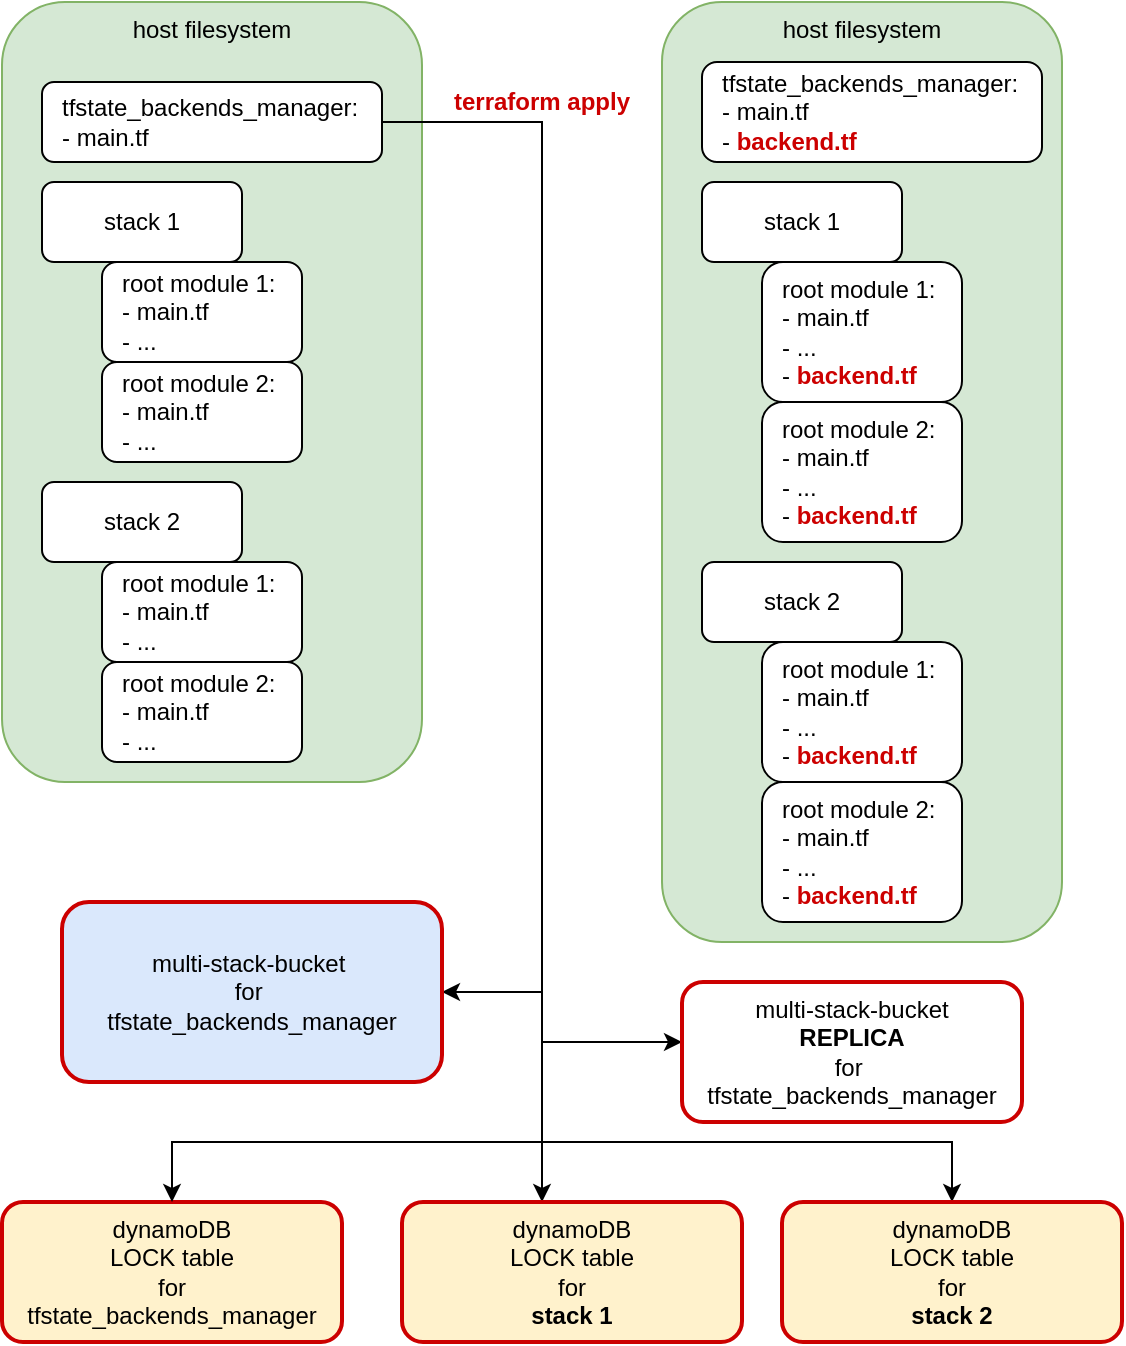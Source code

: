 <mxfile version="14.4.3" type="device" pages="4"><diagram id="aHIAWajXHi3qcr7bFOos" name="Setup"><mxGraphModel dx="1355" dy="760" grid="1" gridSize="10" guides="1" tooltips="1" connect="1" arrows="1" fold="1" page="1" pageScale="1" pageWidth="600" pageHeight="800" math="0" shadow="0"><root><mxCell id="0"/><mxCell id="1" parent="0"/><mxCell id="GjuSDcr7Z61SA0ERO-90-25" value="host filesystem" style="rounded=1;whiteSpace=wrap;html=1;horizontal=1;verticalAlign=top;fillColor=#d5e8d4;strokeColor=#82b366;" vertex="1" parent="1"><mxGeometry x="360" y="100" width="200" height="470" as="geometry"/></mxCell><mxCell id="GjuSDcr7Z61SA0ERO-90-21" value="host filesystem" style="rounded=1;whiteSpace=wrap;html=1;horizontal=1;verticalAlign=top;fillColor=#d5e8d4;strokeColor=#82b366;" vertex="1" parent="1"><mxGeometry x="30" y="100" width="210" height="390" as="geometry"/></mxCell><mxCell id="GjuSDcr7Z61SA0ERO-90-4" value="stack 2" style="rounded=1;whiteSpace=wrap;html=1;" vertex="1" parent="1"><mxGeometry x="50" y="340" width="100" height="40" as="geometry"/></mxCell><mxCell id="GjuSDcr7Z61SA0ERO-90-17" value="stack 1" style="rounded=1;whiteSpace=wrap;html=1;" vertex="1" parent="1"><mxGeometry x="50" y="190" width="100" height="40" as="geometry"/></mxCell><mxCell id="GjuSDcr7Z61SA0ERO-90-18" value="root module 1:&lt;br&gt;- main.tf&lt;br&gt;- ..." style="rounded=1;whiteSpace=wrap;html=1;align=left;spacingLeft=8;" vertex="1" parent="1"><mxGeometry x="80" y="230" width="100" height="50" as="geometry"/></mxCell><mxCell id="GjuSDcr7Z61SA0ERO-90-38" style="edgeStyle=orthogonalEdgeStyle;rounded=0;orthogonalLoop=1;jettySize=auto;html=1;" edge="1" parent="1" source="GjuSDcr7Z61SA0ERO-90-20" target="GjuSDcr7Z61SA0ERO-90-49"><mxGeometry relative="1" as="geometry"><mxPoint x="401" y="629.99" as="targetPoint"/><Array as="points"><mxPoint x="300" y="160"/><mxPoint x="300" y="595"/></Array></mxGeometry></mxCell><mxCell id="CboCy_cVNtRCpNckILdk-1" style="edgeStyle=orthogonalEdgeStyle;rounded=0;orthogonalLoop=1;jettySize=auto;html=1;fontColor=#CC0000;entryX=0.5;entryY=0;entryDx=0;entryDy=0;" edge="1" parent="1" source="GjuSDcr7Z61SA0ERO-90-20" target="xu4aZf_qn6IvyZUvpcLY-2"><mxGeometry relative="1" as="geometry"><mxPoint x="265" y="635" as="targetPoint"/><Array as="points"><mxPoint x="300" y="160"/><mxPoint x="300" y="670"/><mxPoint x="505" y="670"/></Array></mxGeometry></mxCell><mxCell id="CboCy_cVNtRCpNckILdk-2" style="edgeStyle=orthogonalEdgeStyle;rounded=0;orthogonalLoop=1;jettySize=auto;html=1;fontColor=#CC0000;" edge="1" parent="1" source="GjuSDcr7Z61SA0ERO-90-20" target="GjuSDcr7Z61SA0ERO-90-44"><mxGeometry relative="1" as="geometry"><Array as="points"><mxPoint x="300" y="160"/><mxPoint x="300" y="620"/></Array></mxGeometry></mxCell><mxCell id="xu4aZf_qn6IvyZUvpcLY-3" style="edgeStyle=orthogonalEdgeStyle;rounded=0;orthogonalLoop=1;jettySize=auto;html=1;fontColor=#CC0000;" edge="1" parent="1" source="GjuSDcr7Z61SA0ERO-90-20" target="xu4aZf_qn6IvyZUvpcLY-1"><mxGeometry relative="1" as="geometry"><Array as="points"><mxPoint x="300" y="160"/></Array></mxGeometry></mxCell><mxCell id="GjuSDcr7Z61SA0ERO-90-20" value="tfstate_backends_manager:&#10;- main.tf" style="rounded=1;whiteSpace=wrap;align=left;spacingLeft=8;" vertex="1" parent="1"><mxGeometry x="50" y="140" width="170" height="40" as="geometry"/></mxCell><mxCell id="GjuSDcr7Z61SA0ERO-90-22" value="root module 2:&lt;br&gt;- main.tf&lt;br&gt;- ..." style="rounded=1;whiteSpace=wrap;html=1;align=left;spacingLeft=8;" vertex="1" parent="1"><mxGeometry x="80" y="280" width="100" height="50" as="geometry"/></mxCell><mxCell id="GjuSDcr7Z61SA0ERO-90-23" value="root module 1:&lt;br&gt;- main.tf&lt;br&gt;- ..." style="rounded=1;whiteSpace=wrap;html=1;align=left;spacingLeft=8;" vertex="1" parent="1"><mxGeometry x="80" y="380" width="100" height="50" as="geometry"/></mxCell><mxCell id="GjuSDcr7Z61SA0ERO-90-24" value="root module 2:&lt;br&gt;- main.tf&lt;br&gt;- ..." style="rounded=1;whiteSpace=wrap;html=1;align=left;spacingLeft=8;" vertex="1" parent="1"><mxGeometry x="80" y="430" width="100" height="50" as="geometry"/></mxCell><mxCell id="GjuSDcr7Z61SA0ERO-90-26" value="stack 2" style="rounded=1;whiteSpace=wrap;html=1;" vertex="1" parent="1"><mxGeometry x="380" y="380" width="100" height="40" as="geometry"/></mxCell><mxCell id="GjuSDcr7Z61SA0ERO-90-27" value="stack 1" style="rounded=1;whiteSpace=wrap;html=1;" vertex="1" parent="1"><mxGeometry x="380" y="190" width="100" height="40" as="geometry"/></mxCell><mxCell id="GjuSDcr7Z61SA0ERO-90-28" value="root module 1:&lt;br&gt;- main.tf&lt;br&gt;- ...&lt;br&gt;-&amp;nbsp;&lt;b&gt;&lt;font color=&quot;#cc0000&quot;&gt;backend.tf&lt;/font&gt;&lt;/b&gt;" style="rounded=1;whiteSpace=wrap;html=1;align=left;spacingLeft=8;" vertex="1" parent="1"><mxGeometry x="410" y="230" width="100" height="70" as="geometry"/></mxCell><mxCell id="GjuSDcr7Z61SA0ERO-90-29" value="tfstate_backends_manager:&lt;br&gt;- main.tf&lt;br&gt;- &lt;b&gt;&lt;font color=&quot;#cc0000&quot;&gt;backend.tf&lt;/font&gt;&lt;/b&gt;" style="rounded=1;whiteSpace=wrap;align=left;spacingLeft=8;html=1;" vertex="1" parent="1"><mxGeometry x="380" y="130" width="170" height="50" as="geometry"/></mxCell><mxCell id="GjuSDcr7Z61SA0ERO-90-30" value="root module 2:&lt;br&gt;- main.tf&lt;br&gt;- ...&lt;br&gt;-&amp;nbsp;&lt;b&gt;&lt;font color=&quot;#cc0000&quot;&gt;backend.tf&lt;/font&gt;&lt;/b&gt;" style="rounded=1;whiteSpace=wrap;html=1;align=left;spacingLeft=8;" vertex="1" parent="1"><mxGeometry x="410" y="300" width="100" height="70" as="geometry"/></mxCell><mxCell id="GjuSDcr7Z61SA0ERO-90-40" value="terraform apply" style="text;html=1;strokeColor=none;fillColor=none;align=center;verticalAlign=middle;whiteSpace=wrap;rounded=0;fontStyle=1;fontColor=#CC0000;" vertex="1" parent="1"><mxGeometry x="250" y="140" width="100" height="20" as="geometry"/></mxCell><mxCell id="GjuSDcr7Z61SA0ERO-90-43" value="dynamoDB &lt;br&gt;LOCK table &lt;br&gt;for &lt;br&gt;&lt;span style=&quot;text-align: left&quot;&gt;tfstate_backends_manager&lt;/span&gt;" style="rounded=1;whiteSpace=wrap;html=1;horizontal=1;verticalAlign=top;strokeWidth=2;fillColor=#fff2cc;strokeColor=#CC0000;" vertex="1" parent="1"><mxGeometry x="30" y="700" width="170" height="70" as="geometry"/></mxCell><mxCell id="GjuSDcr7Z61SA0ERO-90-44" value="multi-stack-bucket &lt;br&gt;&lt;b&gt;REPLICA&lt;/b&gt; &lt;br&gt;for&amp;nbsp;&lt;br&gt;&lt;span style=&quot;text-align: left&quot;&gt;tfstate_backends_manager&lt;/span&gt;" style="rounded=1;whiteSpace=wrap;html=1;horizontal=1;verticalAlign=middle;strokeColor=#CC0000;strokeWidth=2;" vertex="1" parent="1"><mxGeometry x="370" y="590" width="170" height="70" as="geometry"/></mxCell><mxCell id="GjuSDcr7Z61SA0ERO-90-49" value="multi-stack-bucket&amp;nbsp;&lt;br&gt;for&amp;nbsp;&lt;br&gt;&lt;span style=&quot;text-align: left&quot;&gt;tfstate_backends_manager&lt;/span&gt;" style="rounded=1;whiteSpace=wrap;html=1;horizontal=1;verticalAlign=middle;fillColor=#dae8fc;strokeColor=#CC0000;strokeWidth=2;" vertex="1" parent="1"><mxGeometry x="60" y="550" width="190" height="90" as="geometry"/></mxCell><mxCell id="sDYO9A7qAkNdxzWm3k_d-2" value="root module 1:&lt;br&gt;- main.tf&lt;br&gt;- ...&lt;br&gt;-&amp;nbsp;&lt;b&gt;&lt;font color=&quot;#cc0000&quot;&gt;backend.tf&lt;/font&gt;&lt;/b&gt;" style="rounded=1;whiteSpace=wrap;html=1;align=left;spacingLeft=8;" vertex="1" parent="1"><mxGeometry x="410" y="420" width="100" height="70" as="geometry"/></mxCell><mxCell id="sDYO9A7qAkNdxzWm3k_d-3" value="root module 2:&lt;br&gt;- main.tf&lt;br&gt;- ...&lt;br&gt;-&amp;nbsp;&lt;b&gt;&lt;font color=&quot;#cc0000&quot;&gt;backend.tf&lt;/font&gt;&lt;/b&gt;" style="rounded=1;whiteSpace=wrap;html=1;align=left;spacingLeft=8;" vertex="1" parent="1"><mxGeometry x="410" y="490" width="100" height="70" as="geometry"/></mxCell><mxCell id="CboCy_cVNtRCpNckILdk-3" style="edgeStyle=orthogonalEdgeStyle;rounded=0;orthogonalLoop=1;jettySize=auto;html=1;fontColor=#CC0000;exitX=1;exitY=0.5;exitDx=0;exitDy=0;" edge="1" parent="1" source="GjuSDcr7Z61SA0ERO-90-20" target="GjuSDcr7Z61SA0ERO-90-43"><mxGeometry relative="1" as="geometry"><mxPoint x="230" y="170" as="sourcePoint"/><mxPoint x="280" y="650" as="targetPoint"/><Array as="points"><mxPoint x="300" y="160"/><mxPoint x="300" y="670"/><mxPoint x="115" y="670"/></Array></mxGeometry></mxCell><mxCell id="xu4aZf_qn6IvyZUvpcLY-1" value="dynamoDB &lt;br&gt;LOCK table &lt;br&gt;for &lt;br&gt;&lt;span style=&quot;text-align: left&quot;&gt;&lt;b&gt;stack 1&lt;/b&gt;&lt;/span&gt;" style="rounded=1;whiteSpace=wrap;html=1;horizontal=1;verticalAlign=top;strokeWidth=2;fillColor=#fff2cc;strokeColor=#CC0000;" vertex="1" parent="1"><mxGeometry x="230" y="700" width="170" height="70" as="geometry"/></mxCell><mxCell id="xu4aZf_qn6IvyZUvpcLY-2" value="dynamoDB &lt;br&gt;LOCK table &lt;br&gt;for &lt;br&gt;&lt;span style=&quot;text-align: left&quot;&gt;&lt;b&gt;stack 2&lt;/b&gt;&lt;/span&gt;" style="rounded=1;whiteSpace=wrap;html=1;horizontal=1;verticalAlign=top;strokeWidth=2;fillColor=#fff2cc;strokeColor=#CC0000;" vertex="1" parent="1"><mxGeometry x="420" y="700" width="170" height="70" as="geometry"/></mxCell></root></mxGraphModel></diagram><diagram name="Move Manager to S3" id="JoDOFZ2rC6njvEopaoOa"><mxGraphModel dx="1355" dy="760" grid="1" gridSize="10" guides="1" tooltips="1" connect="1" arrows="1" fold="1" page="1" pageScale="1" pageWidth="600" pageHeight="600" math="0" shadow="0"><root><mxCell id="jG0P84UwSjIiIcQ3O4Tk-0"/><mxCell id="jG0P84UwSjIiIcQ3O4Tk-1" parent="jG0P84UwSjIiIcQ3O4Tk-0"/><mxCell id="gEbwU05BAnd2uG1c8pUZ-0" value="host filesystem" style="rounded=1;whiteSpace=wrap;html=1;horizontal=1;verticalAlign=top;fillColor=#d5e8d4;strokeColor=#82b366;" vertex="1" parent="jG0P84UwSjIiIcQ3O4Tk-1"><mxGeometry x="35" y="55" width="210" height="485" as="geometry"/></mxCell><mxCell id="jG0P84UwSjIiIcQ3O4Tk-38" value="multi-stack-bucket&amp;nbsp;&lt;br&gt;for&amp;nbsp;&lt;br&gt;&lt;span style=&quot;text-align: left&quot;&gt;tfstate_backends_manager&lt;/span&gt;" style="rounded=1;whiteSpace=wrap;html=1;horizontal=1;verticalAlign=top;fillColor=#dae8fc;strokeColor=#6c8ebf;" vertex="1" parent="jG0P84UwSjIiIcQ3O4Tk-1"><mxGeometry x="375" y="30" width="205" height="120" as="geometry"/></mxCell><mxCell id="jG0P84UwSjIiIcQ3O4Tk-19" style="edgeStyle=orthogonalEdgeStyle;rounded=0;orthogonalLoop=1;jettySize=auto;html=1;exitX=1;exitY=0.5;exitDx=0;exitDy=0;entryX=0;entryY=0.5;entryDx=0;entryDy=0;" edge="1" parent="jG0P84UwSjIiIcQ3O4Tk-1" source="gEbwU05BAnd2uG1c8pUZ-4" target="jG0P84UwSjIiIcQ3O4Tk-39"><mxGeometry relative="1" as="geometry"><mxPoint x="235" y="190" as="sourcePoint"/><mxPoint x="415" y="729.99" as="targetPoint"/><Array as="points"><mxPoint x="420" y="115"/></Array></mxGeometry></mxCell><mxCell id="jG0P84UwSjIiIcQ3O4Tk-34" value="terraform init" style="text;html=1;strokeColor=none;fillColor=none;align=center;verticalAlign=middle;whiteSpace=wrap;rounded=0;fontStyle=1;fontColor=#CC0000;" vertex="1" parent="jG0P84UwSjIiIcQ3O4Tk-1"><mxGeometry x="260" y="90" width="100" height="20" as="geometry"/></mxCell><mxCell id="jG0P84UwSjIiIcQ3O4Tk-39" value="&lt;font face=&quot;helvetica&quot;&gt;/_manager_/terraform.tfstate&lt;/font&gt;" style="rounded=1;whiteSpace=wrap;html=1;" vertex="1" parent="jG0P84UwSjIiIcQ3O4Tk-1"><mxGeometry x="390" y="95" width="170" height="40" as="geometry"/></mxCell><mxCell id="gEbwU05BAnd2uG1c8pUZ-1" value="stack 2" style="rounded=1;whiteSpace=wrap;html=1;" vertex="1" parent="jG0P84UwSjIiIcQ3O4Tk-1"><mxGeometry x="55" y="340" width="100" height="40" as="geometry"/></mxCell><mxCell id="gEbwU05BAnd2uG1c8pUZ-2" value="stack 1" style="rounded=1;whiteSpace=wrap;html=1;" vertex="1" parent="jG0P84UwSjIiIcQ3O4Tk-1"><mxGeometry x="55" y="150" width="100" height="40" as="geometry"/></mxCell><mxCell id="gEbwU05BAnd2uG1c8pUZ-3" value="root module 1:&lt;br&gt;- main.tf&lt;br&gt;- ...&lt;br&gt;&lt;b&gt;- backend.tf&lt;/b&gt;" style="rounded=1;whiteSpace=wrap;html=1;align=left;spacingLeft=8;" vertex="1" parent="jG0P84UwSjIiIcQ3O4Tk-1"><mxGeometry x="85" y="190" width="100" height="70" as="geometry"/></mxCell><mxCell id="gEbwU05BAnd2uG1c8pUZ-4" value="tfstate_backends_manager:&lt;br&gt;- main.tf&lt;br&gt;&lt;b&gt;- backend.tf&lt;/b&gt;" style="rounded=1;whiteSpace=wrap;align=left;spacingLeft=8;html=1;" vertex="1" parent="jG0P84UwSjIiIcQ3O4Tk-1"><mxGeometry x="55" y="90" width="170" height="50" as="geometry"/></mxCell><mxCell id="gEbwU05BAnd2uG1c8pUZ-5" value="root module 2:&lt;br&gt;- main.tf&lt;br&gt;- ...&lt;br&gt;&lt;b&gt;- backend.tf&lt;/b&gt;" style="rounded=1;whiteSpace=wrap;html=1;align=left;spacingLeft=8;" vertex="1" parent="jG0P84UwSjIiIcQ3O4Tk-1"><mxGeometry x="85" y="260" width="100" height="70" as="geometry"/></mxCell><mxCell id="gEbwU05BAnd2uG1c8pUZ-6" value="root module 1:&lt;br&gt;- main.tf&lt;br&gt;- ...&lt;br&gt;&lt;b&gt;- backend.tf&lt;/b&gt;" style="rounded=1;whiteSpace=wrap;html=1;align=left;spacingLeft=8;" vertex="1" parent="jG0P84UwSjIiIcQ3O4Tk-1"><mxGeometry x="85" y="380" width="100" height="70" as="geometry"/></mxCell><mxCell id="gEbwU05BAnd2uG1c8pUZ-7" value="root module 2:&lt;br&gt;- main.tf&lt;br&gt;- ...&lt;br&gt;&lt;b&gt;- backend.tf&lt;/b&gt;" style="rounded=1;whiteSpace=wrap;html=1;align=left;spacingLeft=8;" vertex="1" parent="jG0P84UwSjIiIcQ3O4Tk-1"><mxGeometry x="85" y="450" width="100" height="70" as="geometry"/></mxCell></root></mxGraphModel></diagram><diagram name="Move TF states to S3" id="uYAFszfXibeI1Plg7TOF"><mxGraphModel dx="1129" dy="633" grid="1" gridSize="10" guides="1" tooltips="1" connect="1" arrows="1" fold="1" page="1" pageScale="1" pageWidth="600" pageHeight="600" math="0" shadow="0"><root><mxCell id="7QFaeXdrCe-0SZBTyRf1-0"/><mxCell id="7QFaeXdrCe-0SZBTyRf1-1" parent="7QFaeXdrCe-0SZBTyRf1-0"/><mxCell id="7QFaeXdrCe-0SZBTyRf1-2" value="host filesystem" style="rounded=1;whiteSpace=wrap;html=1;horizontal=1;verticalAlign=top;fillColor=#d5e8d4;strokeColor=#82b366;" vertex="1" parent="7QFaeXdrCe-0SZBTyRf1-1"><mxGeometry x="40" y="40" width="210" height="490" as="geometry"/></mxCell><mxCell id="7QFaeXdrCe-0SZBTyRf1-3" value="multi-stack-bucket&amp;nbsp;&lt;br&gt;for&amp;nbsp;&lt;br&gt;&lt;span style=&quot;text-align: left&quot;&gt;tfstate_backends_manager&lt;/span&gt;" style="rounded=1;whiteSpace=wrap;html=1;horizontal=1;verticalAlign=top;fillColor=#dae8fc;strokeColor=#6c8ebf;" vertex="1" parent="7QFaeXdrCe-0SZBTyRf1-1"><mxGeometry x="375" y="50" width="185" height="470" as="geometry"/></mxCell><mxCell id="7QFaeXdrCe-0SZBTyRf1-6" value="/stack1/module1/tf.tfstate" style="rounded=1;whiteSpace=wrap;html=1;align=left;spacingLeft=8;" vertex="1" parent="7QFaeXdrCe-0SZBTyRf1-1"><mxGeometry x="390" y="225" width="160" height="40" as="geometry"/></mxCell><mxCell id="7QFaeXdrCe-0SZBTyRf1-7" value="/stack1/module2/tf.tfstate" style="rounded=1;whiteSpace=wrap;html=1;align=left;spacingLeft=8;" vertex="1" parent="7QFaeXdrCe-0SZBTyRf1-1"><mxGeometry x="390" y="265" width="160" height="40" as="geometry"/></mxCell><mxCell id="7QFaeXdrCe-0SZBTyRf1-11" value="&lt;font face=&quot;helvetica&quot;&gt;/_manager_/tf.tfstate&lt;/font&gt;" style="rounded=1;whiteSpace=wrap;html=1;align=left;spacingLeft=8;" vertex="1" parent="7QFaeXdrCe-0SZBTyRf1-1"><mxGeometry x="390" y="120" width="160" height="40" as="geometry"/></mxCell><mxCell id="7QFaeXdrCe-0SZBTyRf1-12" value="&lt;span style=&quot;color: rgb(204 , 0 , 0) ; font-size: 12px ; font-weight: 700 ; background-color: rgb(248 , 249 , 250)&quot;&gt;terraform init&lt;/span&gt;" style="edgeStyle=orthogonalEdgeStyle;rounded=0;orthogonalLoop=1;jettySize=auto;html=1;exitX=1;exitY=0.5;exitDx=0;exitDy=0;entryX=0;entryY=0.5;entryDx=0;entryDy=0;" edge="1" parent="7QFaeXdrCe-0SZBTyRf1-1" source="7QFaeXdrCe-0SZBTyRf1-18" target="7QFaeXdrCe-0SZBTyRf1-6"><mxGeometry x="-0.534" relative="1" as="geometry"><mxPoint x="240" y="180" as="sourcePoint"/><mxPoint x="420" y="130" as="targetPoint"/><Array as="points"><mxPoint x="320" y="215"/><mxPoint x="320" y="245"/></Array><mxPoint as="offset"/></mxGeometry></mxCell><mxCell id="7QFaeXdrCe-0SZBTyRf1-16" value="stack 2" style="rounded=1;whiteSpace=wrap;html=1;" vertex="1" parent="7QFaeXdrCe-0SZBTyRf1-1"><mxGeometry x="60" y="330" width="100" height="40" as="geometry"/></mxCell><mxCell id="7QFaeXdrCe-0SZBTyRf1-17" value="stack 1" style="rounded=1;whiteSpace=wrap;html=1;" vertex="1" parent="7QFaeXdrCe-0SZBTyRf1-1"><mxGeometry x="60" y="140" width="100" height="40" as="geometry"/></mxCell><mxCell id="7QFaeXdrCe-0SZBTyRf1-18" value="root module 1:&lt;br&gt;- main.tf&lt;br&gt;- ...&lt;br&gt;&lt;b&gt;- backend.tf&lt;/b&gt;" style="rounded=1;whiteSpace=wrap;html=1;align=left;spacingLeft=8;" vertex="1" parent="7QFaeXdrCe-0SZBTyRf1-1"><mxGeometry x="90" y="180" width="100" height="70" as="geometry"/></mxCell><mxCell id="7QFaeXdrCe-0SZBTyRf1-19" value="tfstate_backends_manager:&lt;br&gt;- main.tf&lt;br&gt;&lt;b&gt;- backend.tf&lt;/b&gt;" style="rounded=1;whiteSpace=wrap;align=left;spacingLeft=8;html=1;" vertex="1" parent="7QFaeXdrCe-0SZBTyRf1-1"><mxGeometry x="60" y="80" width="170" height="50" as="geometry"/></mxCell><mxCell id="6CMNbuQKKOTaNsZso8sh-0" value="&lt;span style=&quot;font-size: 12px; font-weight: 700;&quot;&gt;terraform init&lt;/span&gt;" style="edgeStyle=orthogonalEdgeStyle;rounded=0;orthogonalLoop=1;jettySize=auto;html=1;entryX=0;entryY=0.5;entryDx=0;entryDy=0;fontColor=#CC0000;labelBackgroundColor=#ffffff;" edge="1" parent="7QFaeXdrCe-0SZBTyRf1-1" source="7QFaeXdrCe-0SZBTyRf1-20" target="7QFaeXdrCe-0SZBTyRf1-7"><mxGeometry x="-0.478" relative="1" as="geometry"><mxPoint as="offset"/></mxGeometry></mxCell><mxCell id="7QFaeXdrCe-0SZBTyRf1-20" value="root module 2:&lt;br&gt;- main.tf&lt;br&gt;- ...&lt;br&gt;&lt;b&gt;- backend.tf&lt;/b&gt;" style="rounded=1;whiteSpace=wrap;html=1;align=left;spacingLeft=8;" vertex="1" parent="7QFaeXdrCe-0SZBTyRf1-1"><mxGeometry x="90" y="250" width="100" height="70" as="geometry"/></mxCell><mxCell id="6CMNbuQKKOTaNsZso8sh-1" value="&lt;span style=&quot;font-size: 12px ; font-weight: 700 ; background-color: rgb(248 , 249 , 250)&quot;&gt;terraform init&lt;/span&gt;" style="edgeStyle=orthogonalEdgeStyle;rounded=0;orthogonalLoop=1;jettySize=auto;html=1;fontColor=#CC0000;entryX=0;entryY=0.5;entryDx=0;entryDy=0;" edge="1" parent="7QFaeXdrCe-0SZBTyRf1-1" source="7QFaeXdrCe-0SZBTyRf1-21" target="FNVBKabumvrkKU1EFkQP-0"><mxGeometry x="-0.478" relative="1" as="geometry"><mxPoint x="420" y="405" as="targetPoint"/><Array as="points"/><mxPoint as="offset"/></mxGeometry></mxCell><mxCell id="7QFaeXdrCe-0SZBTyRf1-21" value="root module 1:&lt;br&gt;- main.tf&lt;br&gt;- ...&lt;br&gt;&lt;b&gt;- backend.tf&lt;/b&gt;" style="rounded=1;whiteSpace=wrap;html=1;align=left;spacingLeft=8;" vertex="1" parent="7QFaeXdrCe-0SZBTyRf1-1"><mxGeometry x="90" y="370" width="100" height="70" as="geometry"/></mxCell><mxCell id="6CMNbuQKKOTaNsZso8sh-2" value="&lt;span style=&quot;font-size: 12px ; font-weight: 700 ; background-color: rgb(248 , 249 , 250)&quot;&gt;terraform init&lt;/span&gt;" style="edgeStyle=orthogonalEdgeStyle;rounded=0;orthogonalLoop=1;jettySize=auto;html=1;fontColor=#CC0000;" edge="1" parent="7QFaeXdrCe-0SZBTyRf1-1" source="7QFaeXdrCe-0SZBTyRf1-22" target="FNVBKabumvrkKU1EFkQP-1"><mxGeometry x="-0.529" relative="1" as="geometry"><mxPoint x="420" y="450" as="targetPoint"/><mxPoint as="offset"/></mxGeometry></mxCell><mxCell id="7QFaeXdrCe-0SZBTyRf1-22" value="root module 2:&lt;br&gt;- main.tf&lt;br&gt;- ...&lt;br&gt;&lt;b&gt;- backend.tf&lt;/b&gt;" style="rounded=1;whiteSpace=wrap;html=1;align=left;spacingLeft=8;" vertex="1" parent="7QFaeXdrCe-0SZBTyRf1-1"><mxGeometry x="90" y="440" width="100" height="70" as="geometry"/></mxCell><mxCell id="FNVBKabumvrkKU1EFkQP-0" value="/stack1/module1/tf.tfstate" style="rounded=1;whiteSpace=wrap;html=1;align=left;spacingLeft=8;" vertex="1" parent="7QFaeXdrCe-0SZBTyRf1-1"><mxGeometry x="387.5" y="385" width="160" height="40" as="geometry"/></mxCell><mxCell id="FNVBKabumvrkKU1EFkQP-1" value="/stack1/module2/tf.tfstate" style="rounded=1;whiteSpace=wrap;html=1;align=left;spacingLeft=8;" vertex="1" parent="7QFaeXdrCe-0SZBTyRf1-1"><mxGeometry x="387.5" y="425" width="160" height="40" as="geometry"/></mxCell></root></mxGraphModel></diagram><diagram id="bbwBM4WlyuvZ_hmyOCVo" name="State Locking"><mxGraphModel dx="1355" dy="760" grid="1" gridSize="10" guides="1" tooltips="1" connect="1" arrows="1" fold="1" page="1" pageScale="1" pageWidth="600" pageHeight="400" math="0" shadow="0"><root><mxCell id="iOfJ_8SdNAcmcCUjGmWP-0"/><mxCell id="iOfJ_8SdNAcmcCUjGmWP-1" parent="iOfJ_8SdNAcmcCUjGmWP-0"/><mxCell id="iOfJ_8SdNAcmcCUjGmWP-2" value="host filesystem" style="rounded=1;whiteSpace=wrap;html=1;horizontal=1;verticalAlign=top;fillColor=#d5e8d4;strokeColor=#82b366;" vertex="1" parent="iOfJ_8SdNAcmcCUjGmWP-1"><mxGeometry x="40" y="40" width="210" height="200" as="geometry"/></mxCell><mxCell id="iOfJ_8SdNAcmcCUjGmWP-3" value="multi-stack-bucket&amp;nbsp;&lt;br&gt;for&amp;nbsp;&lt;br&gt;&lt;span style=&quot;text-align: left&quot;&gt;tfstate_backends_manager&lt;/span&gt;" style="rounded=1;whiteSpace=wrap;html=1;horizontal=1;verticalAlign=top;fillColor=#dae8fc;strokeColor=#6c8ebf;" vertex="1" parent="iOfJ_8SdNAcmcCUjGmWP-1"><mxGeometry x="375" y="40" width="185" height="200" as="geometry"/></mxCell><mxCell id="iOfJ_8SdNAcmcCUjGmWP-4" value="&lt;b&gt;/stack1/module2&lt;/b&gt;/tf.tfstate" style="rounded=1;whiteSpace=wrap;html=1;align=left;spacingLeft=8;" vertex="1" parent="iOfJ_8SdNAcmcCUjGmWP-1"><mxGeometry x="390" y="145" width="160" height="40" as="geometry"/></mxCell><mxCell id="iOfJ_8SdNAcmcCUjGmWP-5" value="&lt;b&gt;stack 1&lt;/b&gt;" style="rounded=1;whiteSpace=wrap;html=1;" vertex="1" parent="iOfJ_8SdNAcmcCUjGmWP-1"><mxGeometry x="60" y="90" width="100" height="40" as="geometry"/></mxCell><mxCell id="m0BWHiTqz1GqjUL0SqQi-0" value="locks" style="edgeStyle=orthogonalEdgeStyle;rounded=0;orthogonalLoop=1;jettySize=auto;html=1;entryX=0;entryY=0.5;entryDx=0;entryDy=0;labelBackgroundColor=#ffffff;fontColor=#CC0000;" edge="1" parent="iOfJ_8SdNAcmcCUjGmWP-1" source="iOfJ_8SdNAcmcCUjGmWP-6" target="7JtgN1pZzgPNFhGZRtWa-1"><mxGeometry x="0.273" relative="1" as="geometry"><mxPoint as="offset"/></mxGeometry></mxCell><mxCell id="iOfJ_8SdNAcmcCUjGmWP-6" value="root &lt;b&gt;module 2&lt;/b&gt;:&lt;br&gt;- main.tf&lt;br&gt;- ...&lt;br&gt;- backend.tf" style="rounded=1;whiteSpace=wrap;html=1;align=left;spacingLeft=8;" vertex="1" parent="iOfJ_8SdNAcmcCUjGmWP-1"><mxGeometry x="90" y="130" width="100" height="70" as="geometry"/></mxCell><mxCell id="m0BWHiTqz1GqjUL0SqQi-1" value="protects" style="edgeStyle=orthogonalEdgeStyle;rounded=0;orthogonalLoop=1;jettySize=auto;html=1;entryX=0.5;entryY=1;entryDx=0;entryDy=0;labelBackgroundColor=#ffffff;fontColor=#CC0000;dashed=1;" edge="1" parent="iOfJ_8SdNAcmcCUjGmWP-1" source="7JtgN1pZzgPNFhGZRtWa-1" target="iOfJ_8SdNAcmcCUjGmWP-4"><mxGeometry relative="1" as="geometry"><Array as="points"><mxPoint x="470" y="315"/></Array></mxGeometry></mxCell><mxCell id="7JtgN1pZzgPNFhGZRtWa-1" value="dynamoDB &lt;br&gt;LOCK table &lt;br&gt;for &lt;br&gt;&lt;span style=&quot;text-align: left&quot;&gt;&lt;b&gt;stack 1&lt;/b&gt;&lt;/span&gt;" style="rounded=1;whiteSpace=wrap;html=1;horizontal=1;verticalAlign=top;strokeWidth=2;fillColor=#ffe6cc;strokeColor=#d79b00;" vertex="1" parent="iOfJ_8SdNAcmcCUjGmWP-1"><mxGeometry x="260" y="280" width="170" height="70" as="geometry"/></mxCell><mxCell id="7JtgN1pZzgPNFhGZRtWa-2" value="&lt;b&gt;terraform apply&lt;/b&gt;" style="edgeStyle=orthogonalEdgeStyle;rounded=0;orthogonalLoop=1;jettySize=auto;html=1;fontColor=#CC0000;" edge="1" parent="iOfJ_8SdNAcmcCUjGmWP-1" source="iOfJ_8SdNAcmcCUjGmWP-6" target="iOfJ_8SdNAcmcCUjGmWP-4"><mxGeometry x="-0.5" relative="1" as="geometry"><mxPoint as="offset"/></mxGeometry></mxCell></root></mxGraphModel></diagram></mxfile>